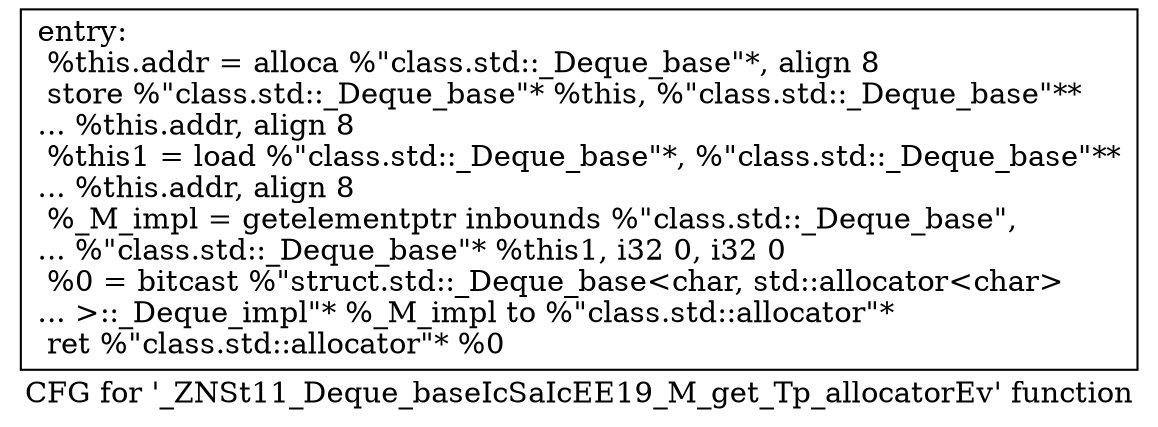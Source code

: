 digraph "CFG for '_ZNSt11_Deque_baseIcSaIcEE19_M_get_Tp_allocatorEv' function" {
	label="CFG for '_ZNSt11_Deque_baseIcSaIcEE19_M_get_Tp_allocatorEv' function";

	Node0x6b89cc0 [shape=record,label="{entry:\l  %this.addr = alloca %\"class.std::_Deque_base\"*, align 8\l  store %\"class.std::_Deque_base\"* %this, %\"class.std::_Deque_base\"**\l... %this.addr, align 8\l  %this1 = load %\"class.std::_Deque_base\"*, %\"class.std::_Deque_base\"**\l... %this.addr, align 8\l  %_M_impl = getelementptr inbounds %\"class.std::_Deque_base\",\l... %\"class.std::_Deque_base\"* %this1, i32 0, i32 0\l  %0 = bitcast %\"struct.std::_Deque_base\<char, std::allocator\<char\>\l... \>::_Deque_impl\"* %_M_impl to %\"class.std::allocator\"*\l  ret %\"class.std::allocator\"* %0\l}"];
}
